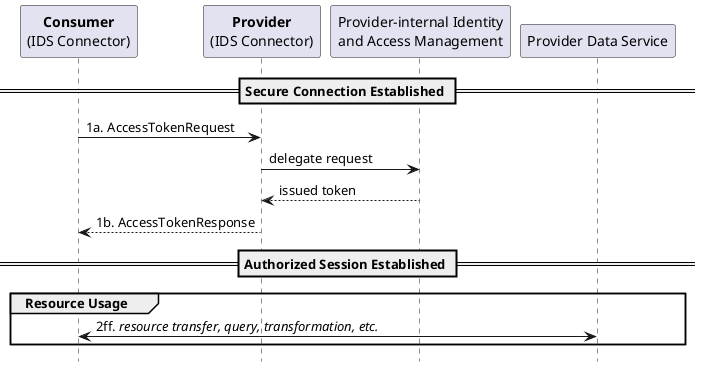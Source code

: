 @startuml

hide footbox

participant "**Consumer**\n(IDS Connector)" as C
participant "**Provider**\n(IDS Connector)" as P
participant "Provider-internal Identity\nand Access Management" as PAS
participant "Provider Data Service" as PDS

== Secure Connection Established ==

C -> P: 1a. AccessTokenRequest

P -> PAS: delegate request
P <-- PAS: issued token

P --> C: 1b. AccessTokenResponse

== Authorized Session Established ==

group Resource Usage

C <-> PDS: 2ff. //resource transfer, query, transformation, etc.//

end

@enduml
